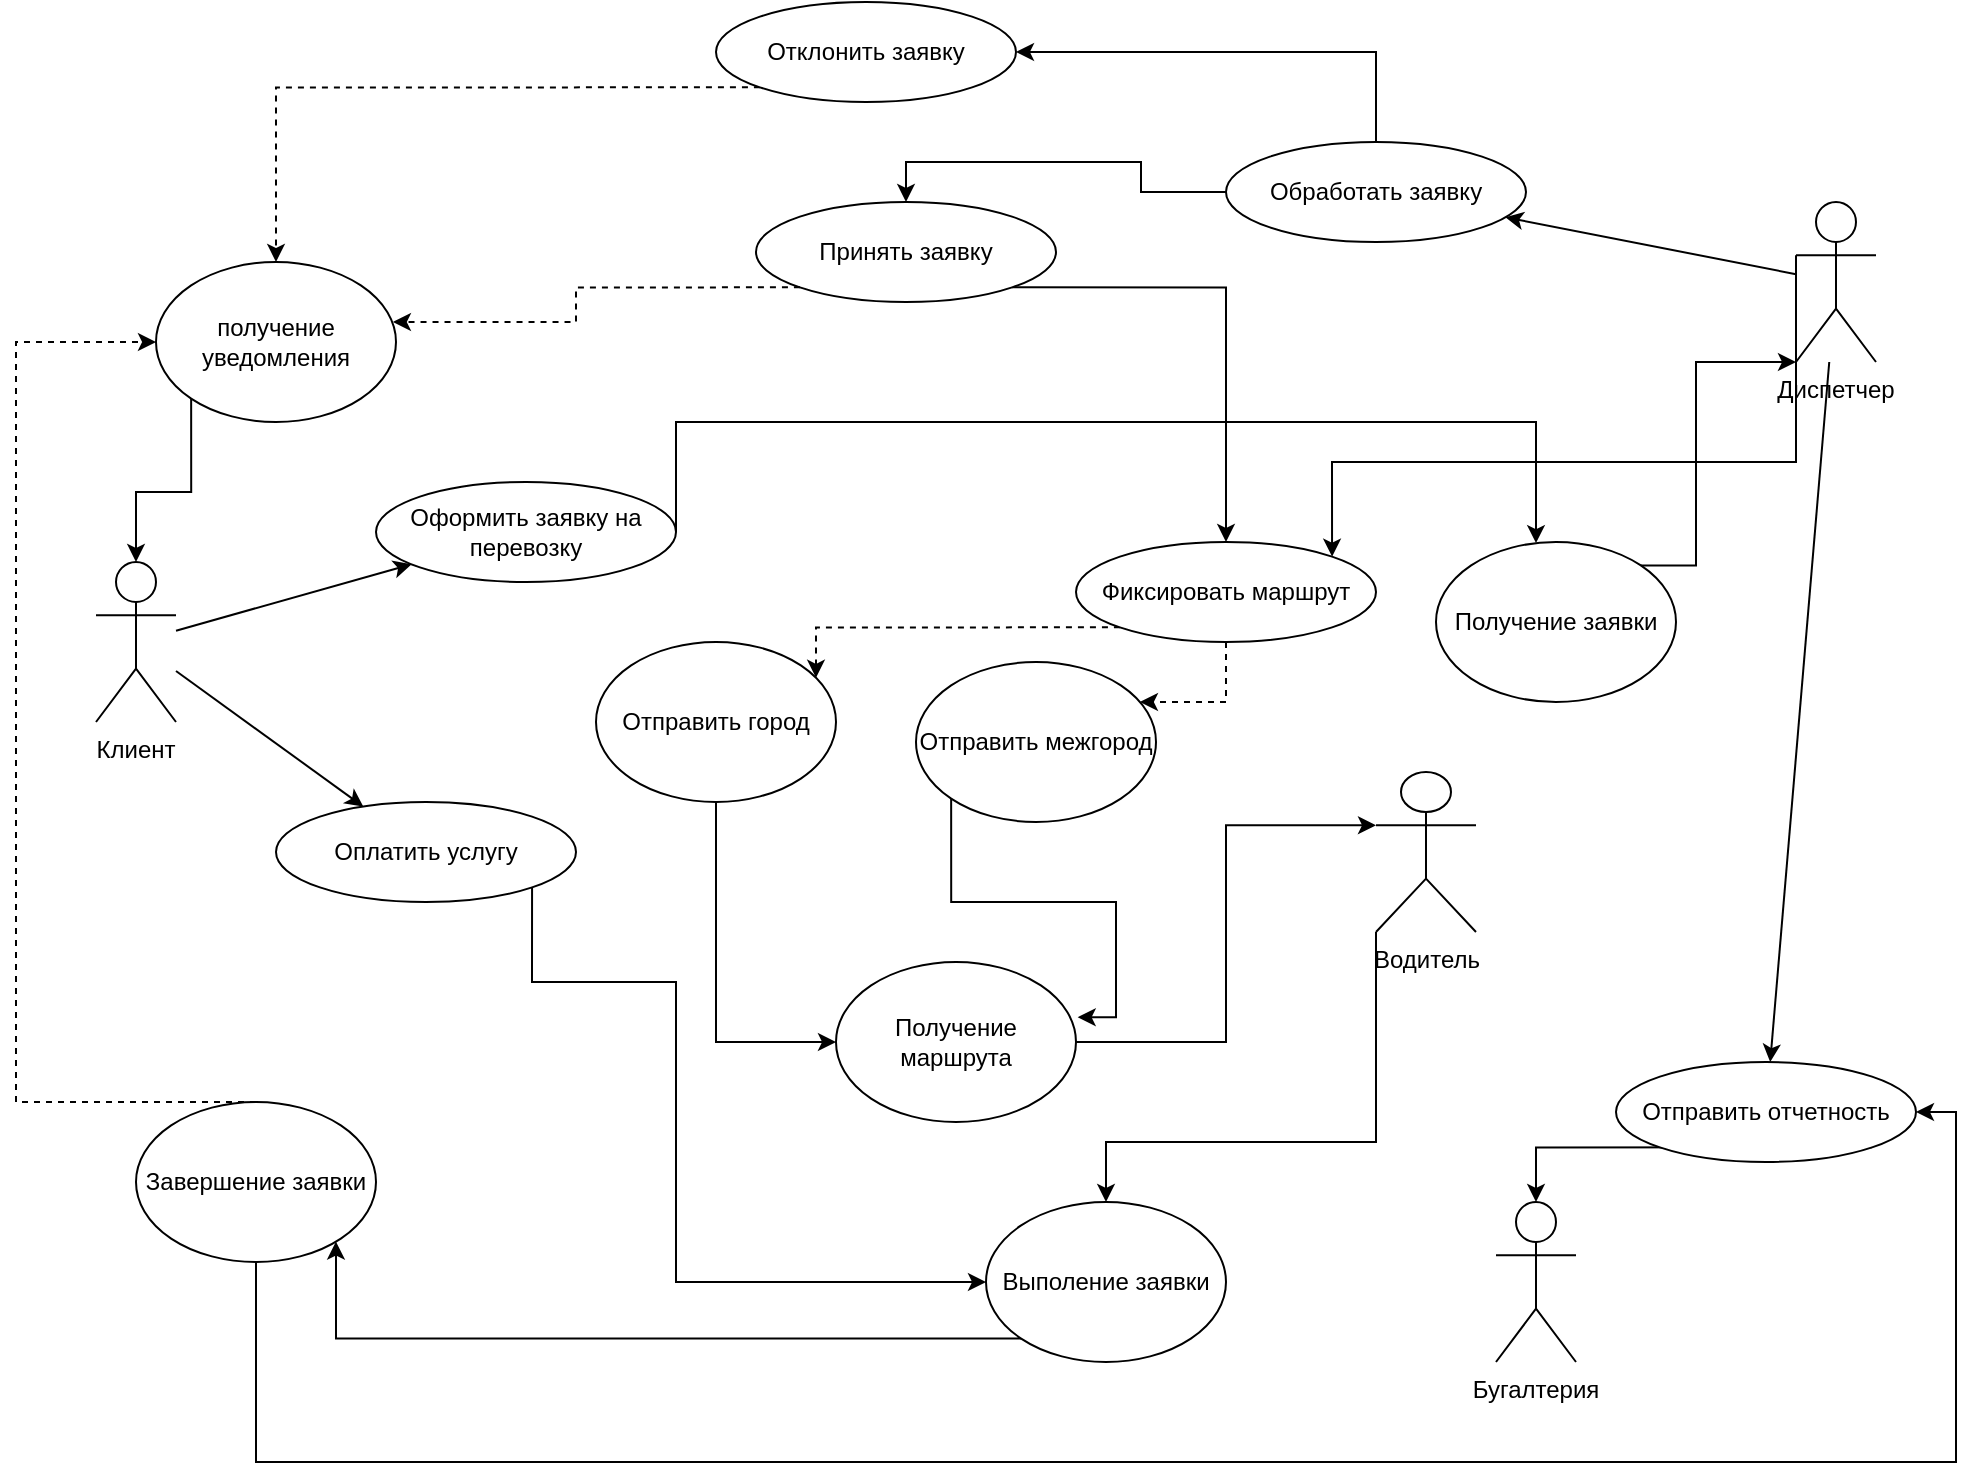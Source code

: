 <mxfile version="26.0.16">
  <diagram name="Автобаза - Прецеденты" id="iorTe0vum1CQzyd1ajd3">
    <mxGraphModel dx="2327" dy="2119" grid="1" gridSize="10" guides="1" tooltips="1" connect="1" arrows="1" fold="1" page="1" pageScale="1" pageWidth="827" pageHeight="1169" math="0" shadow="0">
      <root>
        <mxCell id="0" />
        <mxCell id="1" parent="0" />
        <mxCell id="h6UZVJmKNb4CSLtt_aIw-1" value="Клиент" style="shape=umlActor;verticalLabelPosition=bottom;verticalAlign=top;" vertex="1" parent="1">
          <mxGeometry x="40" y="230" width="40" height="80" as="geometry" />
        </mxCell>
        <mxCell id="h6UZVJmKNb4CSLtt_aIw-50" style="edgeStyle=orthogonalEdgeStyle;rounded=0;orthogonalLoop=1;jettySize=auto;html=1;exitX=0;exitY=0.333;exitDx=0;exitDy=0;exitPerimeter=0;entryX=1;entryY=0;entryDx=0;entryDy=0;" edge="1" parent="1" source="h6UZVJmKNb4CSLtt_aIw-2" target="h6UZVJmKNb4CSLtt_aIw-8">
          <mxGeometry relative="1" as="geometry">
            <Array as="points">
              <mxPoint x="855" y="180" />
              <mxPoint x="669" y="180" />
            </Array>
          </mxGeometry>
        </mxCell>
        <mxCell id="h6UZVJmKNb4CSLtt_aIw-2" value="Диспетчер" style="shape=umlActor;verticalLabelPosition=bottom;verticalAlign=top;" vertex="1" parent="1">
          <mxGeometry x="890" y="50" width="40" height="80" as="geometry" />
        </mxCell>
        <mxCell id="h6UZVJmKNb4CSLtt_aIw-3" value="Бугалтерия" style="shape=umlActor;verticalLabelPosition=bottom;verticalAlign=top;" vertex="1" parent="1">
          <mxGeometry x="740" y="550" width="40" height="80" as="geometry" />
        </mxCell>
        <mxCell id="h6UZVJmKNb4CSLtt_aIw-46" style="edgeStyle=orthogonalEdgeStyle;rounded=0;orthogonalLoop=1;jettySize=auto;html=1;exitX=1;exitY=0.5;exitDx=0;exitDy=0;" edge="1" parent="1" source="h6UZVJmKNb4CSLtt_aIw-4" target="h6UZVJmKNb4CSLtt_aIw-48">
          <mxGeometry relative="1" as="geometry">
            <mxPoint x="790.0" y="200" as="targetPoint" />
            <Array as="points">
              <mxPoint x="350" y="160" />
              <mxPoint x="760" y="160" />
              <mxPoint x="760" y="200" />
            </Array>
          </mxGeometry>
        </mxCell>
        <mxCell id="h6UZVJmKNb4CSLtt_aIw-4" value="Оформить заявку на перевозку" style="ellipse;whiteSpace=wrap;" vertex="1" parent="1">
          <mxGeometry x="180" y="190" width="150" height="50" as="geometry" />
        </mxCell>
        <mxCell id="h6UZVJmKNb4CSLtt_aIw-42" style="edgeStyle=orthogonalEdgeStyle;rounded=0;orthogonalLoop=1;jettySize=auto;html=1;exitX=1;exitY=1;exitDx=0;exitDy=0;entryX=0;entryY=0.5;entryDx=0;entryDy=0;" edge="1" parent="1" source="h6UZVJmKNb4CSLtt_aIw-5" target="h6UZVJmKNb4CSLtt_aIw-41">
          <mxGeometry relative="1" as="geometry">
            <Array as="points">
              <mxPoint x="258" y="440" />
              <mxPoint x="330" y="440" />
              <mxPoint x="330" y="590" />
            </Array>
          </mxGeometry>
        </mxCell>
        <mxCell id="h6UZVJmKNb4CSLtt_aIw-5" value="Оплатить услугу" style="ellipse;whiteSpace=wrap;" vertex="1" parent="1">
          <mxGeometry x="130" y="350" width="150" height="50" as="geometry" />
        </mxCell>
        <mxCell id="h6UZVJmKNb4CSLtt_aIw-52" style="edgeStyle=orthogonalEdgeStyle;rounded=0;orthogonalLoop=1;jettySize=auto;html=1;exitX=0.5;exitY=0;exitDx=0;exitDy=0;entryX=1;entryY=0.5;entryDx=0;entryDy=0;" edge="1" parent="1" source="h6UZVJmKNb4CSLtt_aIw-6" target="h6UZVJmKNb4CSLtt_aIw-7">
          <mxGeometry relative="1" as="geometry" />
        </mxCell>
        <mxCell id="h6UZVJmKNb4CSLtt_aIw-53" style="edgeStyle=orthogonalEdgeStyle;rounded=0;orthogonalLoop=1;jettySize=auto;html=1;exitX=0;exitY=0.5;exitDx=0;exitDy=0;entryX=0.5;entryY=0;entryDx=0;entryDy=0;" edge="1" parent="1" source="h6UZVJmKNb4CSLtt_aIw-6" target="h6UZVJmKNb4CSLtt_aIw-19">
          <mxGeometry relative="1" as="geometry" />
        </mxCell>
        <mxCell id="h6UZVJmKNb4CSLtt_aIw-6" value="Обработать заявку" style="ellipse;whiteSpace=wrap;" vertex="1" parent="1">
          <mxGeometry x="605" y="20" width="150" height="50" as="geometry" />
        </mxCell>
        <mxCell id="h6UZVJmKNb4CSLtt_aIw-23" style="edgeStyle=orthogonalEdgeStyle;rounded=0;orthogonalLoop=1;jettySize=auto;html=1;exitX=0;exitY=1;exitDx=0;exitDy=0;dashed=1;" edge="1" parent="1" source="h6UZVJmKNb4CSLtt_aIw-7" target="h6UZVJmKNb4CSLtt_aIw-24">
          <mxGeometry relative="1" as="geometry">
            <mxPoint x="170" y="130" as="targetPoint" />
          </mxGeometry>
        </mxCell>
        <mxCell id="h6UZVJmKNb4CSLtt_aIw-7" value="Отклонить заявку" style="ellipse;whiteSpace=wrap;" vertex="1" parent="1">
          <mxGeometry x="350" y="-50" width="150" height="50" as="geometry" />
        </mxCell>
        <mxCell id="h6UZVJmKNb4CSLtt_aIw-34" style="edgeStyle=orthogonalEdgeStyle;rounded=0;orthogonalLoop=1;jettySize=auto;html=1;exitX=0;exitY=1;exitDx=0;exitDy=0;dashed=1;" edge="1" parent="1" source="h6UZVJmKNb4CSLtt_aIw-8" target="h6UZVJmKNb4CSLtt_aIw-35">
          <mxGeometry relative="1" as="geometry">
            <mxPoint x="460" y="270" as="targetPoint" />
            <Array as="points">
              <mxPoint x="400" y="263" />
            </Array>
          </mxGeometry>
        </mxCell>
        <mxCell id="h6UZVJmKNb4CSLtt_aIw-36" style="edgeStyle=orthogonalEdgeStyle;rounded=0;orthogonalLoop=1;jettySize=auto;html=1;exitX=0.5;exitY=1;exitDx=0;exitDy=0;dashed=1;" edge="1" parent="1" source="h6UZVJmKNb4CSLtt_aIw-8" target="h6UZVJmKNb4CSLtt_aIw-37">
          <mxGeometry relative="1" as="geometry">
            <mxPoint x="530" y="290" as="targetPoint" />
            <Array as="points">
              <mxPoint x="605" y="300" />
            </Array>
          </mxGeometry>
        </mxCell>
        <mxCell id="h6UZVJmKNb4CSLtt_aIw-8" value="Фиксировать маршрут" style="ellipse;whiteSpace=wrap;" vertex="1" parent="1">
          <mxGeometry x="530" y="220" width="150" height="50" as="geometry" />
        </mxCell>
        <mxCell id="h6UZVJmKNb4CSLtt_aIw-22" style="edgeStyle=orthogonalEdgeStyle;rounded=0;orthogonalLoop=1;jettySize=auto;html=1;exitX=1;exitY=1;exitDx=0;exitDy=0;" edge="1" parent="1" source="h6UZVJmKNb4CSLtt_aIw-9" target="h6UZVJmKNb4CSLtt_aIw-3">
          <mxGeometry relative="1" as="geometry" />
        </mxCell>
        <mxCell id="h6UZVJmKNb4CSLtt_aIw-9" value="Отправить отчетность" style="ellipse;whiteSpace=wrap;" vertex="1" parent="1">
          <mxGeometry x="800" y="480" width="150" height="50" as="geometry" />
        </mxCell>
        <mxCell id="h6UZVJmKNb4CSLtt_aIw-10" edge="1" parent="1" source="h6UZVJmKNb4CSLtt_aIw-1" target="h6UZVJmKNb4CSLtt_aIw-4">
          <mxGeometry relative="1" as="geometry" />
        </mxCell>
        <mxCell id="h6UZVJmKNb4CSLtt_aIw-11" edge="1" parent="1" source="h6UZVJmKNb4CSLtt_aIw-1" target="h6UZVJmKNb4CSLtt_aIw-5">
          <mxGeometry relative="1" as="geometry" />
        </mxCell>
        <mxCell id="h6UZVJmKNb4CSLtt_aIw-12" edge="1" parent="1" source="h6UZVJmKNb4CSLtt_aIw-2" target="h6UZVJmKNb4CSLtt_aIw-6">
          <mxGeometry relative="1" as="geometry" />
        </mxCell>
        <mxCell id="h6UZVJmKNb4CSLtt_aIw-15" edge="1" parent="1" source="h6UZVJmKNb4CSLtt_aIw-2" target="h6UZVJmKNb4CSLtt_aIw-9">
          <mxGeometry relative="1" as="geometry" />
        </mxCell>
        <mxCell id="h6UZVJmKNb4CSLtt_aIw-51" style="edgeStyle=orthogonalEdgeStyle;rounded=0;orthogonalLoop=1;jettySize=auto;html=1;exitX=1;exitY=1;exitDx=0;exitDy=0;entryX=0.5;entryY=0;entryDx=0;entryDy=0;" edge="1" parent="1" source="h6UZVJmKNb4CSLtt_aIw-19" target="h6UZVJmKNb4CSLtt_aIw-8">
          <mxGeometry relative="1" as="geometry" />
        </mxCell>
        <mxCell id="h6UZVJmKNb4CSLtt_aIw-19" value="Принять заявку" style="ellipse;whiteSpace=wrap;html=1;" vertex="1" parent="1">
          <mxGeometry x="370" y="50" width="150" height="50" as="geometry" />
        </mxCell>
        <mxCell id="h6UZVJmKNb4CSLtt_aIw-26" style="edgeStyle=orthogonalEdgeStyle;rounded=0;orthogonalLoop=1;jettySize=auto;html=1;exitX=0;exitY=1;exitDx=0;exitDy=0;" edge="1" parent="1" source="h6UZVJmKNb4CSLtt_aIw-24" target="h6UZVJmKNb4CSLtt_aIw-1">
          <mxGeometry relative="1" as="geometry" />
        </mxCell>
        <mxCell id="h6UZVJmKNb4CSLtt_aIw-24" value="получение уведомления" style="ellipse;whiteSpace=wrap;html=1;" vertex="1" parent="1">
          <mxGeometry x="70" y="80" width="120" height="80" as="geometry" />
        </mxCell>
        <mxCell id="h6UZVJmKNb4CSLtt_aIw-25" style="edgeStyle=orthogonalEdgeStyle;rounded=0;orthogonalLoop=1;jettySize=auto;html=1;exitX=0;exitY=1;exitDx=0;exitDy=0;entryX=0.987;entryY=0.375;entryDx=0;entryDy=0;entryPerimeter=0;dashed=1;" edge="1" parent="1" source="h6UZVJmKNb4CSLtt_aIw-19" target="h6UZVJmKNb4CSLtt_aIw-24">
          <mxGeometry relative="1" as="geometry" />
        </mxCell>
        <mxCell id="h6UZVJmKNb4CSLtt_aIw-40" style="edgeStyle=orthogonalEdgeStyle;rounded=0;orthogonalLoop=1;jettySize=auto;html=1;exitX=0;exitY=1;exitDx=0;exitDy=0;exitPerimeter=0;" edge="1" parent="1" source="h6UZVJmKNb4CSLtt_aIw-27" target="h6UZVJmKNb4CSLtt_aIw-41">
          <mxGeometry relative="1" as="geometry">
            <mxPoint x="540" y="570" as="targetPoint" />
            <Array as="points">
              <mxPoint x="680" y="520" />
              <mxPoint x="545" y="520" />
            </Array>
          </mxGeometry>
        </mxCell>
        <mxCell id="h6UZVJmKNb4CSLtt_aIw-27" value="Водитель" style="shape=umlActor;verticalLabelPosition=bottom;verticalAlign=top;html=1;outlineConnect=0;" vertex="1" parent="1">
          <mxGeometry x="680" y="335" width="50" height="80" as="geometry" />
        </mxCell>
        <mxCell id="h6UZVJmKNb4CSLtt_aIw-29" value="Получение маршрута" style="ellipse;whiteSpace=wrap;html=1;" vertex="1" parent="1">
          <mxGeometry x="410" y="430" width="120" height="80" as="geometry" />
        </mxCell>
        <mxCell id="h6UZVJmKNb4CSLtt_aIw-33" style="edgeStyle=orthogonalEdgeStyle;rounded=0;orthogonalLoop=1;jettySize=auto;html=1;exitX=1;exitY=0.5;exitDx=0;exitDy=0;entryX=0;entryY=0.333;entryDx=0;entryDy=0;entryPerimeter=0;" edge="1" parent="1" source="h6UZVJmKNb4CSLtt_aIw-29" target="h6UZVJmKNb4CSLtt_aIw-27">
          <mxGeometry relative="1" as="geometry" />
        </mxCell>
        <mxCell id="h6UZVJmKNb4CSLtt_aIw-56" style="edgeStyle=orthogonalEdgeStyle;rounded=0;orthogonalLoop=1;jettySize=auto;html=1;exitX=0.5;exitY=1;exitDx=0;exitDy=0;entryX=0;entryY=0.5;entryDx=0;entryDy=0;" edge="1" parent="1" source="h6UZVJmKNb4CSLtt_aIw-35" target="h6UZVJmKNb4CSLtt_aIw-29">
          <mxGeometry relative="1" as="geometry" />
        </mxCell>
        <mxCell id="h6UZVJmKNb4CSLtt_aIw-35" value="Отправить город" style="ellipse;whiteSpace=wrap;html=1;" vertex="1" parent="1">
          <mxGeometry x="290" y="270" width="120" height="80" as="geometry" />
        </mxCell>
        <mxCell id="h6UZVJmKNb4CSLtt_aIw-37" value="Отправить межгород" style="ellipse;whiteSpace=wrap;html=1;" vertex="1" parent="1">
          <mxGeometry x="450" y="280" width="120" height="80" as="geometry" />
        </mxCell>
        <mxCell id="h6UZVJmKNb4CSLtt_aIw-39" style="edgeStyle=orthogonalEdgeStyle;rounded=0;orthogonalLoop=1;jettySize=auto;html=1;exitX=0;exitY=1;exitDx=0;exitDy=0;entryX=1.007;entryY=0.345;entryDx=0;entryDy=0;entryPerimeter=0;" edge="1" parent="1" source="h6UZVJmKNb4CSLtt_aIw-37" target="h6UZVJmKNb4CSLtt_aIw-29">
          <mxGeometry relative="1" as="geometry">
            <Array as="points">
              <mxPoint x="468" y="400" />
              <mxPoint x="550" y="400" />
              <mxPoint x="550" y="458" />
            </Array>
          </mxGeometry>
        </mxCell>
        <mxCell id="h6UZVJmKNb4CSLtt_aIw-43" style="edgeStyle=orthogonalEdgeStyle;rounded=0;orthogonalLoop=1;jettySize=auto;html=1;exitX=0;exitY=1;exitDx=0;exitDy=0;" edge="1" parent="1" source="h6UZVJmKNb4CSLtt_aIw-41" target="h6UZVJmKNb4CSLtt_aIw-44">
          <mxGeometry relative="1" as="geometry">
            <mxPoint x="120" y="540" as="targetPoint" />
            <Array as="points">
              <mxPoint x="160" y="618" />
            </Array>
          </mxGeometry>
        </mxCell>
        <mxCell id="h6UZVJmKNb4CSLtt_aIw-41" value="Выполение заявки" style="ellipse;whiteSpace=wrap;html=1;" vertex="1" parent="1">
          <mxGeometry x="485" y="550" width="120" height="80" as="geometry" />
        </mxCell>
        <mxCell id="h6UZVJmKNb4CSLtt_aIw-45" style="edgeStyle=orthogonalEdgeStyle;rounded=0;orthogonalLoop=1;jettySize=auto;html=1;exitX=0.5;exitY=0;exitDx=0;exitDy=0;entryX=0;entryY=0.5;entryDx=0;entryDy=0;dashed=1;" edge="1" parent="1" source="h6UZVJmKNb4CSLtt_aIw-44" target="h6UZVJmKNb4CSLtt_aIw-24">
          <mxGeometry relative="1" as="geometry">
            <Array as="points">
              <mxPoint y="500" />
              <mxPoint y="120" />
            </Array>
          </mxGeometry>
        </mxCell>
        <mxCell id="h6UZVJmKNb4CSLtt_aIw-57" style="edgeStyle=orthogonalEdgeStyle;rounded=0;orthogonalLoop=1;jettySize=auto;html=1;exitX=0.5;exitY=1;exitDx=0;exitDy=0;entryX=1;entryY=0.5;entryDx=0;entryDy=0;" edge="1" parent="1" source="h6UZVJmKNb4CSLtt_aIw-44" target="h6UZVJmKNb4CSLtt_aIw-9">
          <mxGeometry relative="1" as="geometry">
            <Array as="points">
              <mxPoint x="120" y="680" />
              <mxPoint x="970" y="680" />
              <mxPoint x="970" y="505" />
            </Array>
          </mxGeometry>
        </mxCell>
        <mxCell id="h6UZVJmKNb4CSLtt_aIw-44" value="Завершение заявки" style="ellipse;whiteSpace=wrap;html=1;" vertex="1" parent="1">
          <mxGeometry x="60" y="500" width="120" height="80" as="geometry" />
        </mxCell>
        <mxCell id="h6UZVJmKNb4CSLtt_aIw-48" value="Получение заявки" style="ellipse;whiteSpace=wrap;html=1;" vertex="1" parent="1">
          <mxGeometry x="710.0" y="220" width="120" height="80" as="geometry" />
        </mxCell>
        <mxCell id="h6UZVJmKNb4CSLtt_aIw-55" style="edgeStyle=orthogonalEdgeStyle;rounded=0;orthogonalLoop=1;jettySize=auto;html=1;exitX=1;exitY=0;exitDx=0;exitDy=0;entryX=0;entryY=1;entryDx=0;entryDy=0;entryPerimeter=0;" edge="1" parent="1" source="h6UZVJmKNb4CSLtt_aIw-48" target="h6UZVJmKNb4CSLtt_aIw-2">
          <mxGeometry relative="1" as="geometry">
            <Array as="points">
              <mxPoint x="840" y="232" />
              <mxPoint x="840" y="130" />
            </Array>
          </mxGeometry>
        </mxCell>
      </root>
    </mxGraphModel>
  </diagram>
</mxfile>
